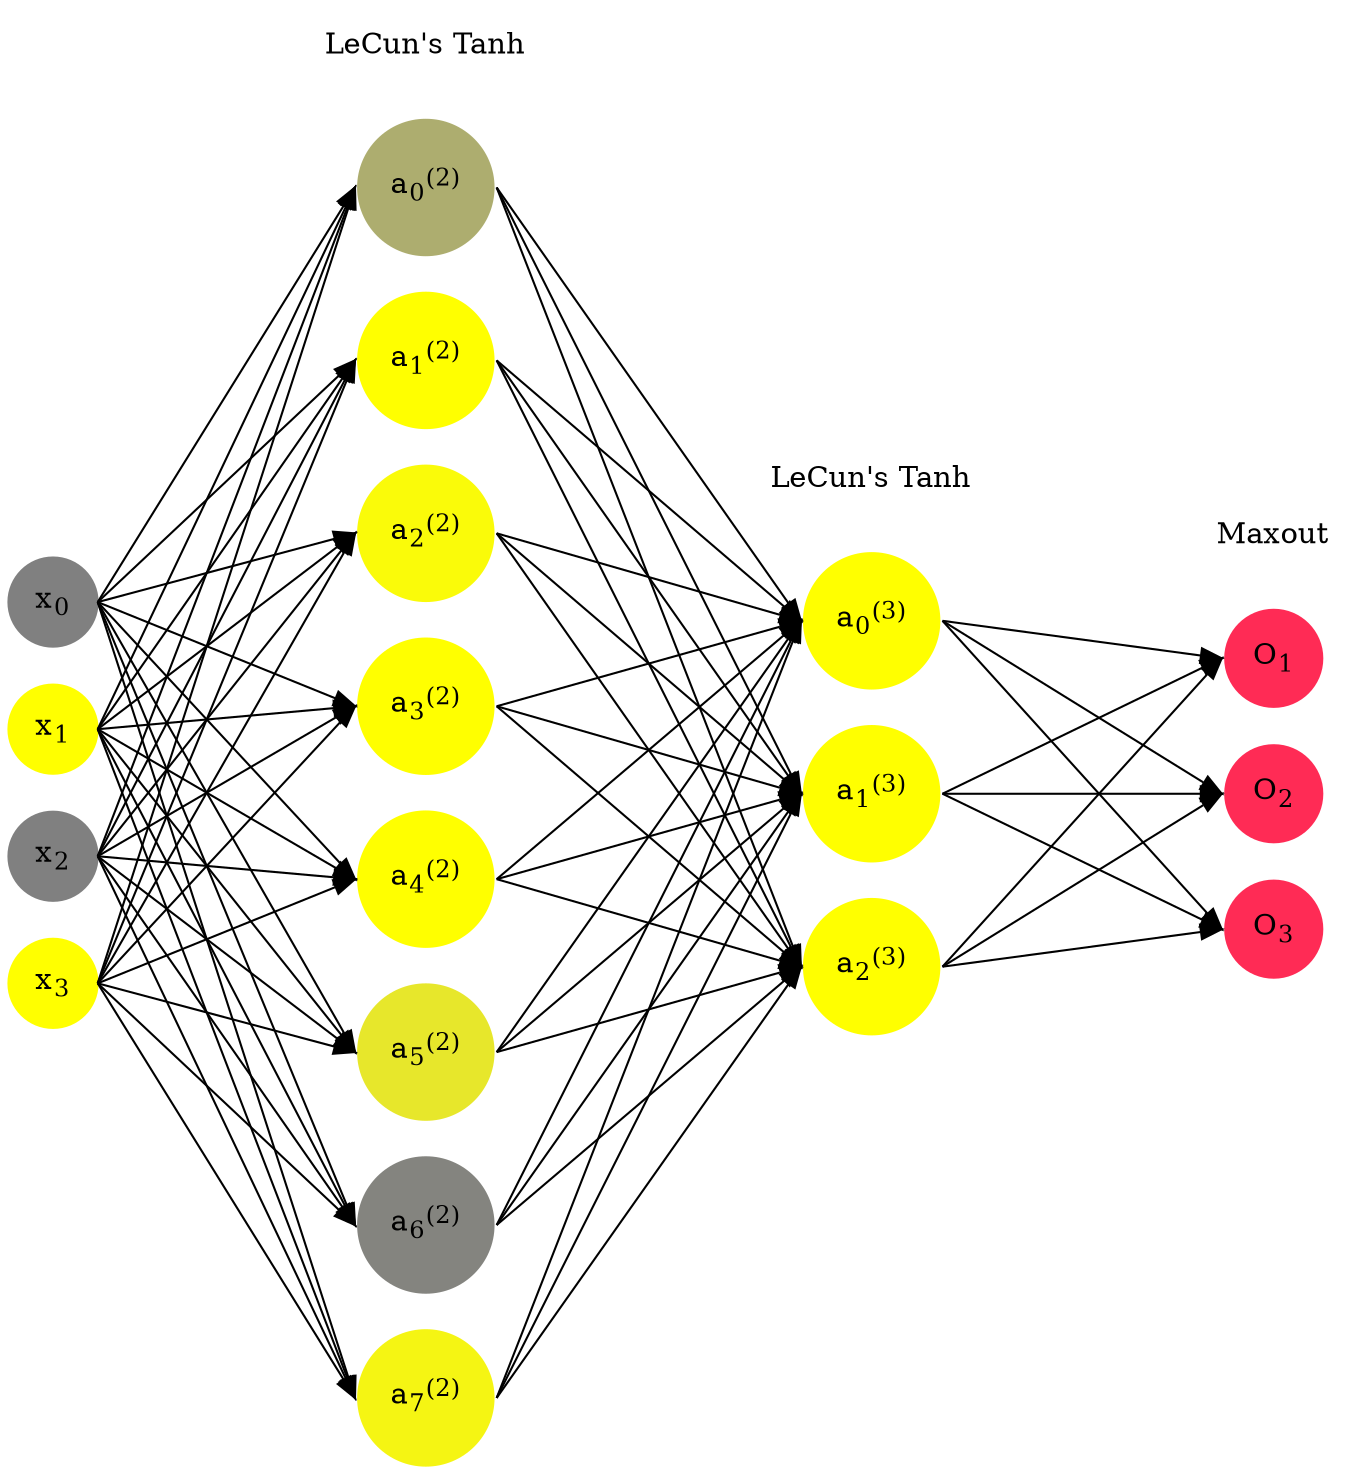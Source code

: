 digraph G {
	rankdir = LR;
	splines=false;
	edge[style=invis];
	ranksep= 1.4;
	{
	node [shape=circle, color="0.1667, 0.0, 0.5", style=filled, fillcolor="0.1667, 0.0, 0.5"];
	x0 [label=<x<sub>0</sub>>];
	}
	{
	node [shape=circle, color="0.1667, 1.0, 1.0", style=filled, fillcolor="0.1667, 1.0, 1.0"];
	x1 [label=<x<sub>1</sub>>];
	}
	{
	node [shape=circle, color="0.1667, 0.0, 0.5", style=filled, fillcolor="0.1667, 0.0, 0.5"];
	x2 [label=<x<sub>2</sub>>];
	}
	{
	node [shape=circle, color="0.1667, 1.0, 1.0", style=filled, fillcolor="0.1667, 1.0, 1.0"];
	x3 [label=<x<sub>3</sub>>];
	}
	{
	node [shape=circle, color="0.1667, 0.355212, 0.677606", style=filled, fillcolor="0.1667, 0.355212, 0.677606"];
	a02 [label=<a<sub>0</sub><sup>(2)</sup>>];
	}
	{
	node [shape=circle, color="0.1667, 1.074794, 1.037397", style=filled, fillcolor="0.1667, 1.074794, 1.037397"];
	a12 [label=<a<sub>1</sub><sup>(2)</sup>>];
	}
	{
	node [shape=circle, color="0.1667, 0.961047, 0.980523", style=filled, fillcolor="0.1667, 0.961047, 0.980523"];
	a22 [label=<a<sub>2</sub><sup>(2)</sup>>];
	}
	{
	node [shape=circle, color="0.1667, 1.241197, 1.120599", style=filled, fillcolor="0.1667, 1.241197, 1.120599"];
	a32 [label=<a<sub>3</sub><sup>(2)</sup>>];
	}
	{
	node [shape=circle, color="0.1667, 1.486246, 1.243123", style=filled, fillcolor="0.1667, 1.486246, 1.243123"];
	a42 [label=<a<sub>4</sub><sup>(2)</sup>>];
	}
	{
	node [shape=circle, color="0.1667, 0.811176, 0.905588", style=filled, fillcolor="0.1667, 0.811176, 0.905588"];
	a52 [label=<a<sub>5</sub><sup>(2)</sup>>];
	}
	{
	node [shape=circle, color="0.1667, 0.037355, 0.518677", style=filled, fillcolor="0.1667, 0.037355, 0.518677"];
	a62 [label=<a<sub>6</sub><sup>(2)</sup>>];
	}
	{
	node [shape=circle, color="0.1667, 0.920551, 0.960276", style=filled, fillcolor="0.1667, 0.920551, 0.960276"];
	a72 [label=<a<sub>7</sub><sup>(2)</sup>>];
	}
	{
	node [shape=circle, color="0.1667, 1.691212, 1.345606", style=filled, fillcolor="0.1667, 1.691212, 1.345606"];
	a03 [label=<a<sub>0</sub><sup>(3)</sup>>];
	}
	{
	node [shape=circle, color="0.1667, 1.005726, 1.002863", style=filled, fillcolor="0.1667, 1.005726, 1.002863"];
	a13 [label=<a<sub>1</sub><sup>(3)</sup>>];
	}
	{
	node [shape=circle, color="0.1667, 1.616965, 1.308483", style=filled, fillcolor="0.1667, 1.616965, 1.308483"];
	a23 [label=<a<sub>2</sub><sup>(3)</sup>>];
	}
	{
	node [shape=circle, color="0.9667, 0.83, 1.0", style=filled, fillcolor="0.9667, 0.83, 1.0"];
	O1 [label=<O<sub>1</sub>>];
	}
	{
	node [shape=circle, color="0.9667, 0.83, 1.0", style=filled, fillcolor="0.9667, 0.83, 1.0"];
	O2 [label=<O<sub>2</sub>>];
	}
	{
	node [shape=circle, color="0.9667, 0.83, 1.0", style=filled, fillcolor="0.9667, 0.83, 1.0"];
	O3 [label=<O<sub>3</sub>>];
	}
	{
	rank=same;
	x0->x1->x2->x3;
	}
	{
	rank=same;
	a02->a12->a22->a32->a42->a52->a62->a72;
	}
	{
	rank=same;
	a03->a13->a23;
	}
	{
	rank=same;
	O1->O2->O3;
	}
	l1 [shape=plaintext,label="LeCun's Tanh"];
	l1->a02;
	{rank=same; l1;a02};
	l2 [shape=plaintext,label="LeCun's Tanh"];
	l2->a03;
	{rank=same; l2;a03};
	l3 [shape=plaintext,label="Maxout"];
	l3->O1;
	{rank=same; l3;O1};
edge[style=solid, tailport=e, headport=w];
	{x0;x1;x2;x3} -> {a02;a12;a22;a32;a42;a52;a62;a72};
	{a02;a12;a22;a32;a42;a52;a62;a72} -> {a03;a13;a23};
	{a03;a13;a23} -> {O1,O2,O3};
}